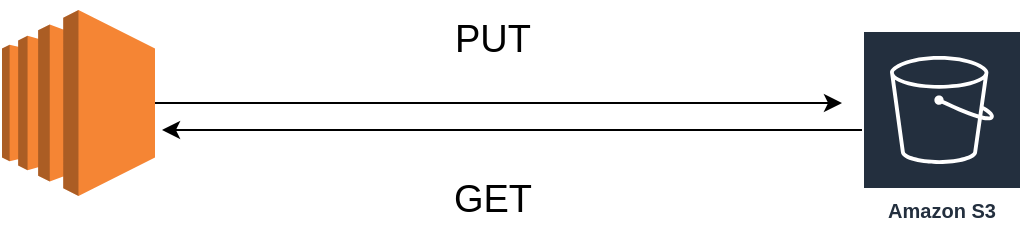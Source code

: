 <mxfile version="24.4.10" type="github">
  <diagram name="Page-1" id="eGfk4zaRuDzilDirRoCr">
    <mxGraphModel dx="954" dy="558" grid="1" gridSize="10" guides="1" tooltips="1" connect="1" arrows="1" fold="1" page="1" pageScale="1" pageWidth="850" pageHeight="1100" math="0" shadow="0">
      <root>
        <mxCell id="0" />
        <mxCell id="1" parent="0" />
        <mxCell id="71xDWmtC34hKfCI5L5w2-1" value="" style="outlineConnect=0;dashed=0;verticalLabelPosition=bottom;verticalAlign=top;align=center;html=1;shape=mxgraph.aws3.ec2;fillColor=#F58534;gradientColor=none;" vertex="1" parent="1">
          <mxGeometry x="170" y="240" width="76.5" height="93" as="geometry" />
        </mxCell>
        <mxCell id="71xDWmtC34hKfCI5L5w2-3" style="edgeStyle=orthogonalEdgeStyle;rounded=0;orthogonalLoop=1;jettySize=auto;html=1;" edge="1" parent="1" source="71xDWmtC34hKfCI5L5w2-1">
          <mxGeometry relative="1" as="geometry">
            <mxPoint x="590" y="286.5" as="targetPoint" />
          </mxGeometry>
        </mxCell>
        <mxCell id="71xDWmtC34hKfCI5L5w2-4" style="edgeStyle=orthogonalEdgeStyle;rounded=0;orthogonalLoop=1;jettySize=auto;html=1;" edge="1" parent="1" source="71xDWmtC34hKfCI5L5w2-2">
          <mxGeometry relative="1" as="geometry">
            <mxPoint x="250" y="300" as="targetPoint" />
          </mxGeometry>
        </mxCell>
        <mxCell id="71xDWmtC34hKfCI5L5w2-2" value="Amazon S3" style="sketch=0;outlineConnect=0;fontColor=#232F3E;gradientColor=none;strokeColor=#ffffff;fillColor=#232F3E;dashed=0;verticalLabelPosition=middle;verticalAlign=bottom;align=center;html=1;whiteSpace=wrap;fontSize=10;fontStyle=1;spacing=3;shape=mxgraph.aws4.productIcon;prIcon=mxgraph.aws4.s3;" vertex="1" parent="1">
          <mxGeometry x="600" y="250" width="80" height="100" as="geometry" />
        </mxCell>
        <mxCell id="71xDWmtC34hKfCI5L5w2-5" value="GET" style="text;html=1;align=center;verticalAlign=middle;resizable=0;points=[];autosize=1;strokeColor=none;fillColor=none;fontSize=19;" vertex="1" parent="1">
          <mxGeometry x="385" y="315" width="60" height="40" as="geometry" />
        </mxCell>
        <mxCell id="71xDWmtC34hKfCI5L5w2-6" value="PUT" style="text;html=1;align=center;verticalAlign=middle;resizable=0;points=[];autosize=1;strokeColor=none;fillColor=none;fontSize=19;" vertex="1" parent="1">
          <mxGeometry x="385" y="235" width="60" height="40" as="geometry" />
        </mxCell>
      </root>
    </mxGraphModel>
  </diagram>
</mxfile>
